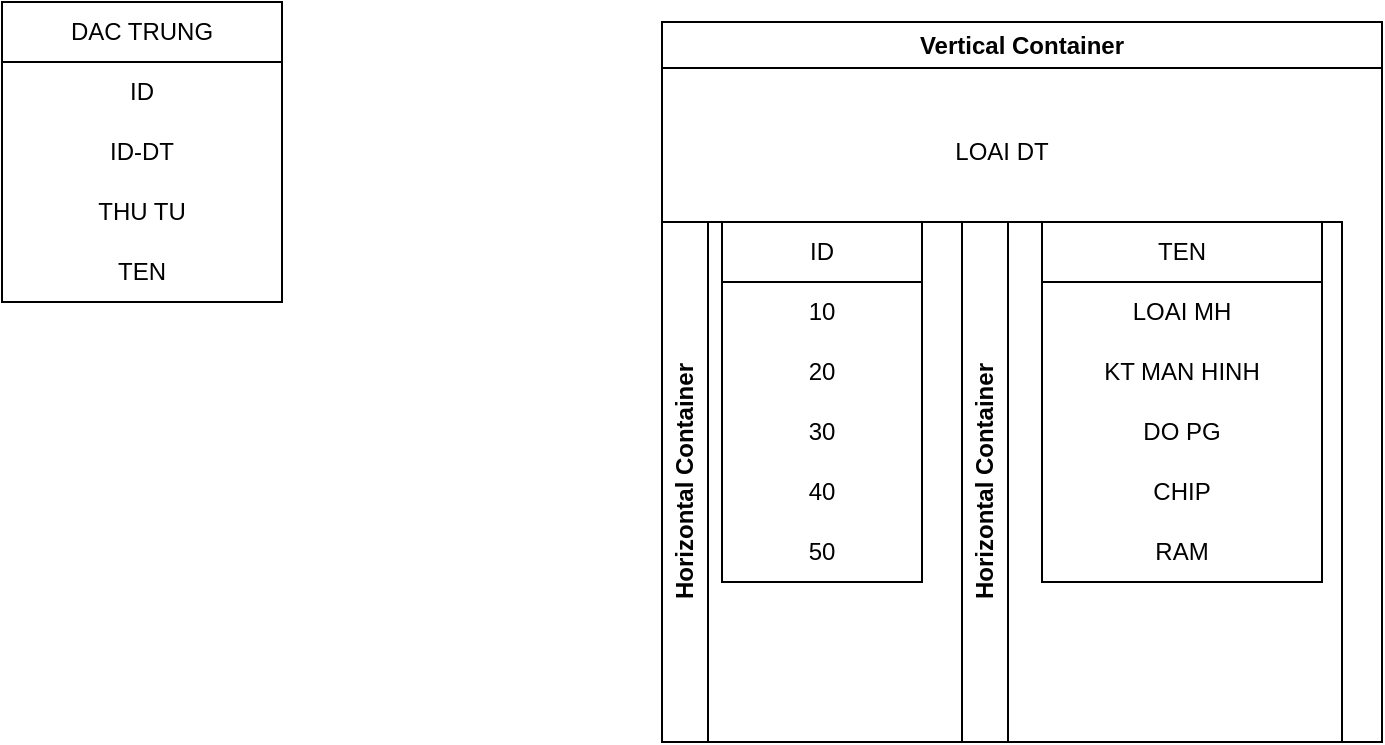 <mxfile version="21.7.5" type="github">
  <diagram name="Page-1" id="567cU7zU4idR2Q4NE55Z">
    <mxGraphModel dx="777" dy="494" grid="1" gridSize="10" guides="1" tooltips="1" connect="1" arrows="1" fold="1" page="1" pageScale="1" pageWidth="850" pageHeight="1100" math="0" shadow="0">
      <root>
        <mxCell id="0" />
        <mxCell id="1" parent="0" />
        <mxCell id="g64TjnT54fGRTK1biywi-1" value="DAC TRUNG" style="swimlane;fontStyle=0;childLayout=stackLayout;horizontal=1;startSize=30;horizontalStack=0;resizeParent=1;resizeParentMax=0;resizeLast=0;collapsible=1;marginBottom=0;whiteSpace=wrap;html=1;align=center;" vertex="1" parent="1">
          <mxGeometry x="30" width="140" height="150" as="geometry" />
        </mxCell>
        <mxCell id="g64TjnT54fGRTK1biywi-2" value="ID" style="text;strokeColor=none;fillColor=none;align=center;verticalAlign=middle;spacingLeft=4;spacingRight=4;overflow=hidden;points=[[0,0.5],[1,0.5]];portConstraint=eastwest;rotatable=0;whiteSpace=wrap;html=1;" vertex="1" parent="g64TjnT54fGRTK1biywi-1">
          <mxGeometry y="30" width="140" height="30" as="geometry" />
        </mxCell>
        <mxCell id="g64TjnT54fGRTK1biywi-3" value="ID-DT" style="text;strokeColor=none;fillColor=none;align=center;verticalAlign=middle;spacingLeft=4;spacingRight=4;overflow=hidden;points=[[0,0.5],[1,0.5]];portConstraint=eastwest;rotatable=0;whiteSpace=wrap;html=1;" vertex="1" parent="g64TjnT54fGRTK1biywi-1">
          <mxGeometry y="60" width="140" height="30" as="geometry" />
        </mxCell>
        <mxCell id="g64TjnT54fGRTK1biywi-4" value="THU TU" style="text;strokeColor=none;fillColor=none;align=center;verticalAlign=middle;spacingLeft=4;spacingRight=4;overflow=hidden;points=[[0,0.5],[1,0.5]];portConstraint=eastwest;rotatable=0;whiteSpace=wrap;html=1;" vertex="1" parent="g64TjnT54fGRTK1biywi-1">
          <mxGeometry y="90" width="140" height="30" as="geometry" />
        </mxCell>
        <mxCell id="g64TjnT54fGRTK1biywi-8" value="TEN" style="text;html=1;strokeColor=none;fillColor=none;align=center;verticalAlign=middle;whiteSpace=wrap;rounded=0;" vertex="1" parent="g64TjnT54fGRTK1biywi-1">
          <mxGeometry y="120" width="140" height="30" as="geometry" />
        </mxCell>
        <mxCell id="g64TjnT54fGRTK1biywi-7" value="Vertical Container" style="swimlane;whiteSpace=wrap;html=1;align=center;" vertex="1" parent="1">
          <mxGeometry x="360" y="10" width="360" height="360" as="geometry" />
        </mxCell>
        <mxCell id="g64TjnT54fGRTK1biywi-5" value="Horizontal Container" style="swimlane;horizontal=0;whiteSpace=wrap;html=1;align=center;" vertex="1" parent="g64TjnT54fGRTK1biywi-7">
          <mxGeometry y="100" width="340" height="260" as="geometry" />
        </mxCell>
        <mxCell id="g64TjnT54fGRTK1biywi-6" value="Horizontal Container" style="swimlane;horizontal=0;whiteSpace=wrap;html=1;align=center;" vertex="1" parent="g64TjnT54fGRTK1biywi-5">
          <mxGeometry x="150" width="190" height="260" as="geometry" />
        </mxCell>
        <mxCell id="g64TjnT54fGRTK1biywi-16" value="TEN" style="swimlane;fontStyle=0;childLayout=stackLayout;horizontal=1;startSize=30;horizontalStack=0;resizeParent=1;resizeParentMax=0;resizeLast=0;collapsible=1;marginBottom=0;whiteSpace=wrap;html=1;align=center;" vertex="1" parent="g64TjnT54fGRTK1biywi-6">
          <mxGeometry x="40" width="140" height="180" as="geometry" />
        </mxCell>
        <mxCell id="g64TjnT54fGRTK1biywi-17" value="LOAI MH" style="text;strokeColor=none;fillColor=none;align=center;verticalAlign=middle;spacingLeft=4;spacingRight=4;overflow=hidden;points=[[0,0.5],[1,0.5]];portConstraint=eastwest;rotatable=0;whiteSpace=wrap;html=1;" vertex="1" parent="g64TjnT54fGRTK1biywi-16">
          <mxGeometry y="30" width="140" height="30" as="geometry" />
        </mxCell>
        <mxCell id="g64TjnT54fGRTK1biywi-18" value="KT MAN HINH" style="text;strokeColor=none;fillColor=none;align=center;verticalAlign=middle;spacingLeft=4;spacingRight=4;overflow=hidden;points=[[0,0.5],[1,0.5]];portConstraint=eastwest;rotatable=0;whiteSpace=wrap;html=1;" vertex="1" parent="g64TjnT54fGRTK1biywi-16">
          <mxGeometry y="60" width="140" height="30" as="geometry" />
        </mxCell>
        <mxCell id="g64TjnT54fGRTK1biywi-19" value="DO PG" style="text;strokeColor=none;fillColor=none;align=center;verticalAlign=middle;spacingLeft=4;spacingRight=4;overflow=hidden;points=[[0,0.5],[1,0.5]];portConstraint=eastwest;rotatable=0;whiteSpace=wrap;html=1;" vertex="1" parent="g64TjnT54fGRTK1biywi-16">
          <mxGeometry y="90" width="140" height="30" as="geometry" />
        </mxCell>
        <mxCell id="g64TjnT54fGRTK1biywi-24" value="CHIP" style="text;html=1;strokeColor=none;fillColor=none;align=center;verticalAlign=middle;whiteSpace=wrap;rounded=0;" vertex="1" parent="g64TjnT54fGRTK1biywi-16">
          <mxGeometry y="120" width="140" height="30" as="geometry" />
        </mxCell>
        <mxCell id="g64TjnT54fGRTK1biywi-25" value="RAM" style="text;html=1;strokeColor=none;fillColor=none;align=center;verticalAlign=middle;whiteSpace=wrap;rounded=0;" vertex="1" parent="g64TjnT54fGRTK1biywi-16">
          <mxGeometry y="150" width="140" height="30" as="geometry" />
        </mxCell>
        <mxCell id="g64TjnT54fGRTK1biywi-12" value="ID" style="swimlane;fontStyle=0;childLayout=stackLayout;horizontal=1;startSize=30;horizontalStack=0;resizeParent=1;resizeParentMax=0;resizeLast=0;collapsible=1;marginBottom=0;whiteSpace=wrap;html=1;align=center;" vertex="1" parent="g64TjnT54fGRTK1biywi-5">
          <mxGeometry x="30" width="100" height="180" as="geometry" />
        </mxCell>
        <mxCell id="g64TjnT54fGRTK1biywi-13" value="10" style="text;strokeColor=none;fillColor=none;align=center;verticalAlign=middle;spacingLeft=4;spacingRight=4;overflow=hidden;points=[[0,0.5],[1,0.5]];portConstraint=eastwest;rotatable=0;whiteSpace=wrap;html=1;" vertex="1" parent="g64TjnT54fGRTK1biywi-12">
          <mxGeometry y="30" width="100" height="30" as="geometry" />
        </mxCell>
        <mxCell id="g64TjnT54fGRTK1biywi-14" value="20" style="text;strokeColor=none;fillColor=none;align=center;verticalAlign=middle;spacingLeft=4;spacingRight=4;overflow=hidden;points=[[0,0.5],[1,0.5]];portConstraint=eastwest;rotatable=0;whiteSpace=wrap;html=1;" vertex="1" parent="g64TjnT54fGRTK1biywi-12">
          <mxGeometry y="60" width="100" height="30" as="geometry" />
        </mxCell>
        <mxCell id="g64TjnT54fGRTK1biywi-15" value="30" style="text;strokeColor=none;fillColor=none;align=center;verticalAlign=middle;spacingLeft=4;spacingRight=4;overflow=hidden;points=[[0,0.5],[1,0.5]];portConstraint=eastwest;rotatable=0;whiteSpace=wrap;html=1;" vertex="1" parent="g64TjnT54fGRTK1biywi-12">
          <mxGeometry y="90" width="100" height="30" as="geometry" />
        </mxCell>
        <mxCell id="g64TjnT54fGRTK1biywi-22" value="40" style="text;html=1;strokeColor=none;fillColor=none;align=center;verticalAlign=middle;whiteSpace=wrap;rounded=0;" vertex="1" parent="g64TjnT54fGRTK1biywi-12">
          <mxGeometry y="120" width="100" height="30" as="geometry" />
        </mxCell>
        <mxCell id="g64TjnT54fGRTK1biywi-23" value="50" style="text;html=1;strokeColor=none;fillColor=none;align=center;verticalAlign=middle;whiteSpace=wrap;rounded=0;" vertex="1" parent="g64TjnT54fGRTK1biywi-12">
          <mxGeometry y="150" width="100" height="30" as="geometry" />
        </mxCell>
        <mxCell id="g64TjnT54fGRTK1biywi-26" value="LOAI DT" style="text;html=1;strokeColor=none;fillColor=none;align=center;verticalAlign=middle;whiteSpace=wrap;rounded=0;" vertex="1" parent="g64TjnT54fGRTK1biywi-7">
          <mxGeometry x="140" y="50" width="60" height="30" as="geometry" />
        </mxCell>
      </root>
    </mxGraphModel>
  </diagram>
</mxfile>
